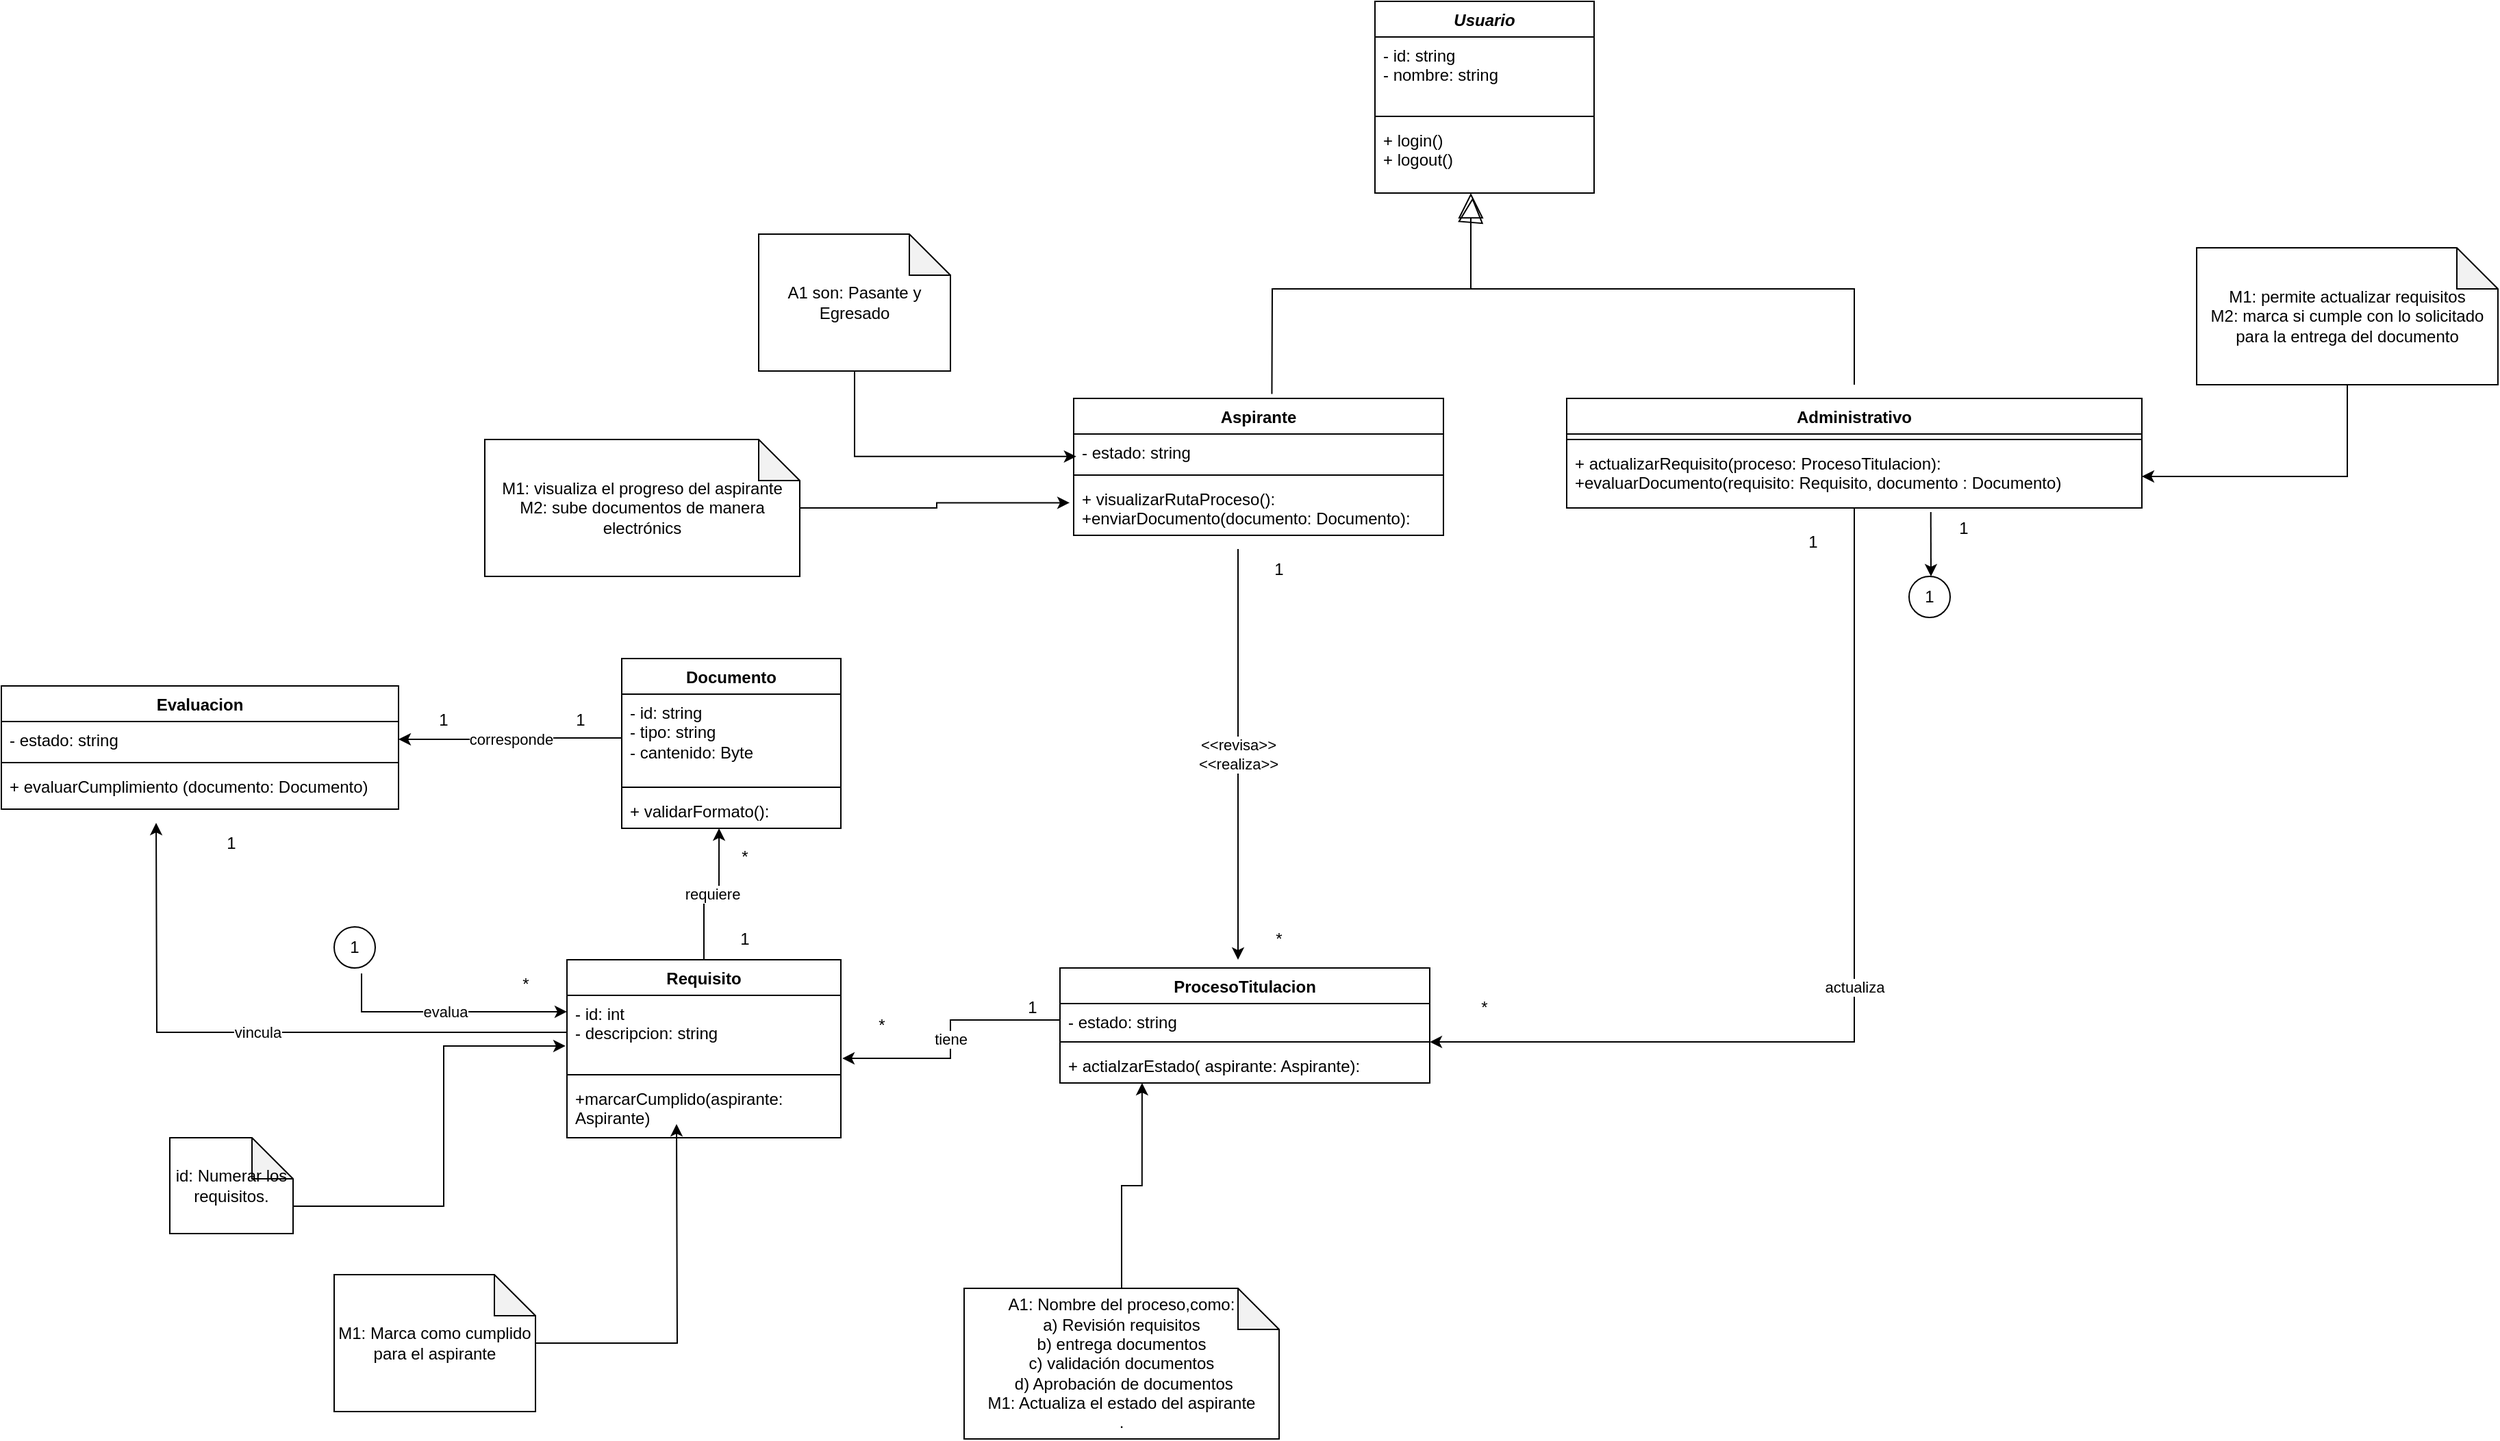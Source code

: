 <mxfile version="24.8.6">
  <diagram id="C5RBs43oDa-KdzZeNtuy" name="Page-1">
    <mxGraphModel dx="2261" dy="774" grid="1" gridSize="10" guides="1" tooltips="1" connect="1" arrows="1" fold="1" page="1" pageScale="1" pageWidth="827" pageHeight="1169" math="0" shadow="0">
      <root>
        <mxCell id="WIyWlLk6GJQsqaUBKTNV-0" />
        <mxCell id="WIyWlLk6GJQsqaUBKTNV-1" parent="WIyWlLk6GJQsqaUBKTNV-0" />
        <mxCell id="UPSF9Emg4kECZHour8UO-18" value="&lt;i&gt;Usuario&lt;/i&gt;" style="swimlane;fontStyle=1;align=center;verticalAlign=top;childLayout=stackLayout;horizontal=1;startSize=26;horizontalStack=0;resizeParent=1;resizeParentMax=0;resizeLast=0;collapsible=1;marginBottom=0;whiteSpace=wrap;html=1;" parent="WIyWlLk6GJQsqaUBKTNV-1" vertex="1">
          <mxGeometry x="300" y="230" width="160" height="140" as="geometry" />
        </mxCell>
        <mxCell id="UPSF9Emg4kECZHour8UO-19" value="&lt;div&gt;- id: string&lt;/div&gt;&lt;div&gt;- nombre: string&lt;/div&gt;" style="text;strokeColor=none;fillColor=none;align=left;verticalAlign=top;spacingLeft=4;spacingRight=4;overflow=hidden;rotatable=0;points=[[0,0.5],[1,0.5]];portConstraint=eastwest;whiteSpace=wrap;html=1;" parent="UPSF9Emg4kECZHour8UO-18" vertex="1">
          <mxGeometry y="26" width="160" height="54" as="geometry" />
        </mxCell>
        <mxCell id="UPSF9Emg4kECZHour8UO-20" value="" style="line;strokeWidth=1;fillColor=none;align=left;verticalAlign=middle;spacingTop=-1;spacingLeft=3;spacingRight=3;rotatable=0;labelPosition=right;points=[];portConstraint=eastwest;strokeColor=inherit;" parent="UPSF9Emg4kECZHour8UO-18" vertex="1">
          <mxGeometry y="80" width="160" height="8" as="geometry" />
        </mxCell>
        <mxCell id="UPSF9Emg4kECZHour8UO-21" value="&lt;div&gt;+ login()&lt;/div&gt;&lt;div&gt;+ logout()&lt;br&gt;&lt;/div&gt;" style="text;strokeColor=none;fillColor=none;align=left;verticalAlign=top;spacingLeft=4;spacingRight=4;overflow=hidden;rotatable=0;points=[[0,0.5],[1,0.5]];portConstraint=eastwest;whiteSpace=wrap;html=1;" parent="UPSF9Emg4kECZHour8UO-18" vertex="1">
          <mxGeometry y="88" width="160" height="52" as="geometry" />
        </mxCell>
        <mxCell id="UPSF9Emg4kECZHour8UO-22" value="Aspirante" style="swimlane;fontStyle=1;align=center;verticalAlign=top;childLayout=stackLayout;horizontal=1;startSize=26;horizontalStack=0;resizeParent=1;resizeParentMax=0;resizeLast=0;collapsible=1;marginBottom=0;whiteSpace=wrap;html=1;" parent="WIyWlLk6GJQsqaUBKTNV-1" vertex="1">
          <mxGeometry x="80" y="520" width="270" height="100" as="geometry" />
        </mxCell>
        <mxCell id="UPSF9Emg4kECZHour8UO-23" value="- estado: string" style="text;strokeColor=none;fillColor=none;align=left;verticalAlign=top;spacingLeft=4;spacingRight=4;overflow=hidden;rotatable=0;points=[[0,0.5],[1,0.5]];portConstraint=eastwest;whiteSpace=wrap;html=1;" parent="UPSF9Emg4kECZHour8UO-22" vertex="1">
          <mxGeometry y="26" width="270" height="26" as="geometry" />
        </mxCell>
        <mxCell id="UPSF9Emg4kECZHour8UO-24" value="" style="line;strokeWidth=1;fillColor=none;align=left;verticalAlign=middle;spacingTop=-1;spacingLeft=3;spacingRight=3;rotatable=0;labelPosition=right;points=[];portConstraint=eastwest;strokeColor=inherit;" parent="UPSF9Emg4kECZHour8UO-22" vertex="1">
          <mxGeometry y="52" width="270" height="8" as="geometry" />
        </mxCell>
        <mxCell id="UPSF9Emg4kECZHour8UO-25" value="&lt;div&gt;+ visualizarRutaProceso():&lt;/div&gt;&lt;div&gt;+enviarDocumento(documento: Documento):&lt;br&gt;&lt;/div&gt;" style="text;strokeColor=none;fillColor=none;align=left;verticalAlign=top;spacingLeft=4;spacingRight=4;overflow=hidden;rotatable=0;points=[[0,0.5],[1,0.5]];portConstraint=eastwest;whiteSpace=wrap;html=1;" parent="UPSF9Emg4kECZHour8UO-22" vertex="1">
          <mxGeometry y="60" width="270" height="40" as="geometry" />
        </mxCell>
        <mxCell id="UPSF9Emg4kECZHour8UO-26" value="Administrativo" style="swimlane;fontStyle=1;align=center;verticalAlign=top;childLayout=stackLayout;horizontal=1;startSize=26;horizontalStack=0;resizeParent=1;resizeParentMax=0;resizeLast=0;collapsible=1;marginBottom=0;whiteSpace=wrap;html=1;" parent="WIyWlLk6GJQsqaUBKTNV-1" vertex="1">
          <mxGeometry x="440" y="520" width="420" height="80" as="geometry" />
        </mxCell>
        <mxCell id="UPSF9Emg4kECZHour8UO-28" value="" style="line;strokeWidth=1;fillColor=none;align=left;verticalAlign=middle;spacingTop=-1;spacingLeft=3;spacingRight=3;rotatable=0;labelPosition=right;points=[];portConstraint=eastwest;strokeColor=inherit;" parent="UPSF9Emg4kECZHour8UO-26" vertex="1">
          <mxGeometry y="26" width="420" height="8" as="geometry" />
        </mxCell>
        <mxCell id="UPSF9Emg4kECZHour8UO-29" value="&lt;div&gt;+ actualizarRequisito(proceso: ProcesoTitulacion):&lt;/div&gt;&lt;div&gt;+evaluarDocumento(requisito: Requisito, documento : Documento)&lt;br&gt;&lt;/div&gt;" style="text;strokeColor=none;fillColor=none;align=left;verticalAlign=top;spacingLeft=4;spacingRight=4;overflow=hidden;rotatable=0;points=[[0,0.5],[1,0.5]];portConstraint=eastwest;whiteSpace=wrap;html=1;" parent="UPSF9Emg4kECZHour8UO-26" vertex="1">
          <mxGeometry y="34" width="420" height="46" as="geometry" />
        </mxCell>
        <mxCell id="UPSF9Emg4kECZHour8UO-31" style="edgeStyle=orthogonalEdgeStyle;rounded=0;orthogonalLoop=1;jettySize=auto;html=1;entryX=1;entryY=0.5;entryDx=0;entryDy=0;" parent="WIyWlLk6GJQsqaUBKTNV-1" source="UPSF9Emg4kECZHour8UO-30" target="UPSF9Emg4kECZHour8UO-29" edge="1">
          <mxGeometry relative="1" as="geometry" />
        </mxCell>
        <mxCell id="UPSF9Emg4kECZHour8UO-30" value="&lt;div&gt;M1: permite actualizar requisitos&lt;/div&gt;&lt;div&gt;M2: marca si cumple con lo solicitado para la entrega del documento&lt;br&gt;&lt;/div&gt;" style="shape=note;whiteSpace=wrap;html=1;backgroundOutline=1;darkOpacity=0.05;" parent="WIyWlLk6GJQsqaUBKTNV-1" vertex="1">
          <mxGeometry x="900" y="410" width="220" height="100" as="geometry" />
        </mxCell>
        <mxCell id="UPSF9Emg4kECZHour8UO-32" value="A1 son: Pasante y Egresado" style="shape=note;whiteSpace=wrap;html=1;backgroundOutline=1;darkOpacity=0.05;" parent="WIyWlLk6GJQsqaUBKTNV-1" vertex="1">
          <mxGeometry x="-150" y="400" width="140" height="100" as="geometry" />
        </mxCell>
        <mxCell id="UPSF9Emg4kECZHour8UO-33" style="edgeStyle=orthogonalEdgeStyle;rounded=0;orthogonalLoop=1;jettySize=auto;html=1;entryX=0.007;entryY=0.632;entryDx=0;entryDy=0;entryPerimeter=0;" parent="WIyWlLk6GJQsqaUBKTNV-1" source="UPSF9Emg4kECZHour8UO-32" target="UPSF9Emg4kECZHour8UO-23" edge="1">
          <mxGeometry relative="1" as="geometry" />
        </mxCell>
        <mxCell id="UPSF9Emg4kECZHour8UO-34" value="&lt;div&gt;M1: visualiza el progreso del aspirante&lt;/div&gt;&lt;div&gt;M2: sube documentos de manera electrónics&lt;br&gt;&lt;/div&gt;" style="shape=note;whiteSpace=wrap;html=1;backgroundOutline=1;darkOpacity=0.05;" parent="WIyWlLk6GJQsqaUBKTNV-1" vertex="1">
          <mxGeometry x="-350" y="550" width="230" height="100" as="geometry" />
        </mxCell>
        <mxCell id="UPSF9Emg4kECZHour8UO-35" style="edgeStyle=orthogonalEdgeStyle;rounded=0;orthogonalLoop=1;jettySize=auto;html=1;entryX=-0.011;entryY=0.406;entryDx=0;entryDy=0;entryPerimeter=0;" parent="WIyWlLk6GJQsqaUBKTNV-1" source="UPSF9Emg4kECZHour8UO-34" target="UPSF9Emg4kECZHour8UO-25" edge="1">
          <mxGeometry relative="1" as="geometry" />
        </mxCell>
        <mxCell id="UPSF9Emg4kECZHour8UO-37" value="" style="endArrow=block;endSize=16;endFill=0;html=1;rounded=0;exitX=0.5;exitY=0;exitDx=0;exitDy=0;" parent="WIyWlLk6GJQsqaUBKTNV-1" edge="1">
          <mxGeometry width="160" relative="1" as="geometry">
            <mxPoint x="650" y="510" as="sourcePoint" />
            <mxPoint x="370" y="370" as="targetPoint" />
            <Array as="points">
              <mxPoint x="650" y="440" />
              <mxPoint x="510" y="440" />
              <mxPoint x="370" y="440" />
            </Array>
          </mxGeometry>
        </mxCell>
        <mxCell id="UPSF9Emg4kECZHour8UO-38" value="" style="endArrow=block;endSize=16;endFill=0;html=1;rounded=0;exitX=0.536;exitY=-0.033;exitDx=0;exitDy=0;exitPerimeter=0;entryX=0.446;entryY=1.064;entryDx=0;entryDy=0;entryPerimeter=0;" parent="WIyWlLk6GJQsqaUBKTNV-1" source="UPSF9Emg4kECZHour8UO-22" target="UPSF9Emg4kECZHour8UO-21" edge="1">
          <mxGeometry width="160" relative="1" as="geometry">
            <mxPoint x="480" y="440" as="sourcePoint" />
            <mxPoint x="640" y="440" as="targetPoint" />
            <Array as="points">
              <mxPoint x="225" y="440" />
              <mxPoint x="370" y="440" />
              <mxPoint x="370" y="390" />
            </Array>
          </mxGeometry>
        </mxCell>
        <mxCell id="UPSF9Emg4kECZHour8UO-39" value="ProcesoTitulacion" style="swimlane;fontStyle=1;align=center;verticalAlign=top;childLayout=stackLayout;horizontal=1;startSize=26;horizontalStack=0;resizeParent=1;resizeParentMax=0;resizeLast=0;collapsible=1;marginBottom=0;whiteSpace=wrap;html=1;" parent="WIyWlLk6GJQsqaUBKTNV-1" vertex="1">
          <mxGeometry x="70" y="936" width="270" height="84" as="geometry" />
        </mxCell>
        <mxCell id="UPSF9Emg4kECZHour8UO-40" value="&lt;div&gt;- estado: string&lt;br&gt;&lt;/div&gt;" style="text;strokeColor=none;fillColor=none;align=left;verticalAlign=top;spacingLeft=4;spacingRight=4;overflow=hidden;rotatable=0;points=[[0,0.5],[1,0.5]];portConstraint=eastwest;whiteSpace=wrap;html=1;" parent="UPSF9Emg4kECZHour8UO-39" vertex="1">
          <mxGeometry y="26" width="270" height="24" as="geometry" />
        </mxCell>
        <mxCell id="UPSF9Emg4kECZHour8UO-41" value="" style="line;strokeWidth=1;fillColor=none;align=left;verticalAlign=middle;spacingTop=-1;spacingLeft=3;spacingRight=3;rotatable=0;labelPosition=right;points=[];portConstraint=eastwest;strokeColor=inherit;" parent="UPSF9Emg4kECZHour8UO-39" vertex="1">
          <mxGeometry y="50" width="270" height="8" as="geometry" />
        </mxCell>
        <mxCell id="UPSF9Emg4kECZHour8UO-42" value="+ actialzarEstado( aspirante: Aspirante):" style="text;strokeColor=none;fillColor=none;align=left;verticalAlign=top;spacingLeft=4;spacingRight=4;overflow=hidden;rotatable=0;points=[[0,0.5],[1,0.5]];portConstraint=eastwest;whiteSpace=wrap;html=1;" parent="UPSF9Emg4kECZHour8UO-39" vertex="1">
          <mxGeometry y="58" width="270" height="26" as="geometry" />
        </mxCell>
        <mxCell id="UPSF9Emg4kECZHour8UO-43" value="Requisito" style="swimlane;fontStyle=1;align=center;verticalAlign=top;childLayout=stackLayout;horizontal=1;startSize=26;horizontalStack=0;resizeParent=1;resizeParentMax=0;resizeLast=0;collapsible=1;marginBottom=0;whiteSpace=wrap;html=1;" parent="WIyWlLk6GJQsqaUBKTNV-1" vertex="1">
          <mxGeometry x="-290" y="930" width="200" height="130" as="geometry" />
        </mxCell>
        <mxCell id="Ok-GiyhGmuYMe_HsiDQv-15" value="vincula" style="edgeStyle=orthogonalEdgeStyle;rounded=0;orthogonalLoop=1;jettySize=auto;html=1;" edge="1" parent="UPSF9Emg4kECZHour8UO-43" source="UPSF9Emg4kECZHour8UO-44">
          <mxGeometry relative="1" as="geometry">
            <mxPoint x="-300" y="-100" as="targetPoint" />
          </mxGeometry>
        </mxCell>
        <mxCell id="UPSF9Emg4kECZHour8UO-44" value="&lt;div&gt;- id: int&lt;br&gt;&lt;/div&gt;&lt;div&gt;- descripcion: string&lt;br&gt;&lt;/div&gt;" style="text;strokeColor=none;fillColor=none;align=left;verticalAlign=top;spacingLeft=4;spacingRight=4;overflow=hidden;rotatable=0;points=[[0,0.5],[1,0.5]];portConstraint=eastwest;whiteSpace=wrap;html=1;" parent="UPSF9Emg4kECZHour8UO-43" vertex="1">
          <mxGeometry y="26" width="200" height="54" as="geometry" />
        </mxCell>
        <mxCell id="UPSF9Emg4kECZHour8UO-45" value="" style="line;strokeWidth=1;fillColor=none;align=left;verticalAlign=middle;spacingTop=-1;spacingLeft=3;spacingRight=3;rotatable=0;labelPosition=right;points=[];portConstraint=eastwest;strokeColor=inherit;" parent="UPSF9Emg4kECZHour8UO-43" vertex="1">
          <mxGeometry y="80" width="200" height="8" as="geometry" />
        </mxCell>
        <mxCell id="UPSF9Emg4kECZHour8UO-46" value="+marcarCumplido(aspirante: Aspirante)" style="text;strokeColor=none;fillColor=none;align=left;verticalAlign=top;spacingLeft=4;spacingRight=4;overflow=hidden;rotatable=0;points=[[0,0.5],[1,0.5]];portConstraint=eastwest;whiteSpace=wrap;html=1;" parent="UPSF9Emg4kECZHour8UO-43" vertex="1">
          <mxGeometry y="88" width="200" height="42" as="geometry" />
        </mxCell>
        <mxCell id="UPSF9Emg4kECZHour8UO-47" value="Documento" style="swimlane;fontStyle=1;align=center;verticalAlign=top;childLayout=stackLayout;horizontal=1;startSize=26;horizontalStack=0;resizeParent=1;resizeParentMax=0;resizeLast=0;collapsible=1;marginBottom=0;whiteSpace=wrap;html=1;" parent="WIyWlLk6GJQsqaUBKTNV-1" vertex="1">
          <mxGeometry x="-250" y="710" width="160" height="124" as="geometry" />
        </mxCell>
        <mxCell id="UPSF9Emg4kECZHour8UO-48" value="&lt;div&gt;- id: string&lt;/div&gt;&lt;div&gt;- tipo: string&lt;/div&gt;&lt;div&gt;- cantenido: Byte&lt;br&gt;&lt;/div&gt;" style="text;strokeColor=none;fillColor=none;align=left;verticalAlign=top;spacingLeft=4;spacingRight=4;overflow=hidden;rotatable=0;points=[[0,0.5],[1,0.5]];portConstraint=eastwest;whiteSpace=wrap;html=1;" parent="UPSF9Emg4kECZHour8UO-47" vertex="1">
          <mxGeometry y="26" width="160" height="64" as="geometry" />
        </mxCell>
        <mxCell id="UPSF9Emg4kECZHour8UO-49" value="" style="line;strokeWidth=1;fillColor=none;align=left;verticalAlign=middle;spacingTop=-1;spacingLeft=3;spacingRight=3;rotatable=0;labelPosition=right;points=[];portConstraint=eastwest;strokeColor=inherit;" parent="UPSF9Emg4kECZHour8UO-47" vertex="1">
          <mxGeometry y="90" width="160" height="8" as="geometry" />
        </mxCell>
        <mxCell id="UPSF9Emg4kECZHour8UO-50" value="+ validarFormato():" style="text;strokeColor=none;fillColor=none;align=left;verticalAlign=top;spacingLeft=4;spacingRight=4;overflow=hidden;rotatable=0;points=[[0,0.5],[1,0.5]];portConstraint=eastwest;whiteSpace=wrap;html=1;" parent="UPSF9Emg4kECZHour8UO-47" vertex="1">
          <mxGeometry y="98" width="160" height="26" as="geometry" />
        </mxCell>
        <mxCell id="UPSF9Emg4kECZHour8UO-56" value="1" style="text;html=1;align=center;verticalAlign=middle;whiteSpace=wrap;rounded=0;" parent="WIyWlLk6GJQsqaUBKTNV-1" vertex="1">
          <mxGeometry x="200" y="630" width="60" height="30" as="geometry" />
        </mxCell>
        <mxCell id="UPSF9Emg4kECZHour8UO-57" value="*" style="text;html=1;align=center;verticalAlign=middle;whiteSpace=wrap;rounded=0;" parent="WIyWlLk6GJQsqaUBKTNV-1" vertex="1">
          <mxGeometry x="200" y="900" width="60" height="30" as="geometry" />
        </mxCell>
        <mxCell id="UPSF9Emg4kECZHour8UO-59" value="1" style="text;html=1;align=center;verticalAlign=middle;whiteSpace=wrap;rounded=0;" parent="WIyWlLk6GJQsqaUBKTNV-1" vertex="1">
          <mxGeometry x="20" y="950" width="60" height="30" as="geometry" />
        </mxCell>
        <mxCell id="UPSF9Emg4kECZHour8UO-61" value="*" style="text;html=1;align=center;verticalAlign=middle;whiteSpace=wrap;rounded=0;" parent="WIyWlLk6GJQsqaUBKTNV-1" vertex="1">
          <mxGeometry x="-90" y="963" width="60" height="30" as="geometry" />
        </mxCell>
        <mxCell id="UPSF9Emg4kECZHour8UO-63" value="1" style="text;html=1;align=center;verticalAlign=middle;whiteSpace=wrap;rounded=0;" parent="WIyWlLk6GJQsqaUBKTNV-1" vertex="1">
          <mxGeometry x="-190" y="900" width="60" height="30" as="geometry" />
        </mxCell>
        <mxCell id="UPSF9Emg4kECZHour8UO-64" value="*" style="text;html=1;align=center;verticalAlign=middle;whiteSpace=wrap;rounded=0;" parent="WIyWlLk6GJQsqaUBKTNV-1" vertex="1">
          <mxGeometry x="-190" y="840" width="60" height="30" as="geometry" />
        </mxCell>
        <mxCell id="UPSF9Emg4kECZHour8UO-69" value="1" style="ellipse;whiteSpace=wrap;html=1;" parent="WIyWlLk6GJQsqaUBKTNV-1" vertex="1">
          <mxGeometry x="690" y="650" width="30" height="30" as="geometry" />
        </mxCell>
        <mxCell id="UPSF9Emg4kECZHour8UO-70" value="1" style="ellipse;whiteSpace=wrap;html=1;" parent="WIyWlLk6GJQsqaUBKTNV-1" vertex="1">
          <mxGeometry x="-460" y="906" width="30" height="30" as="geometry" />
        </mxCell>
        <mxCell id="UPSF9Emg4kECZHour8UO-78" value="&lt;div&gt;id: Numerar los requisitos.&lt;/div&gt;" style="shape=note;whiteSpace=wrap;html=1;backgroundOutline=1;darkOpacity=0.05;" parent="WIyWlLk6GJQsqaUBKTNV-1" vertex="1">
          <mxGeometry x="-580" y="1060" width="90" height="70" as="geometry" />
        </mxCell>
        <mxCell id="UPSF9Emg4kECZHour8UO-79" style="edgeStyle=orthogonalEdgeStyle;rounded=0;orthogonalLoop=1;jettySize=auto;html=1;entryX=-0.005;entryY=0.685;entryDx=0;entryDy=0;entryPerimeter=0;" parent="WIyWlLk6GJQsqaUBKTNV-1" source="UPSF9Emg4kECZHour8UO-78" target="UPSF9Emg4kECZHour8UO-44" edge="1">
          <mxGeometry relative="1" as="geometry">
            <Array as="points">
              <mxPoint x="-380" y="1110" />
              <mxPoint x="-380" y="993" />
            </Array>
          </mxGeometry>
        </mxCell>
        <mxCell id="UPSF9Emg4kECZHour8UO-82" style="edgeStyle=orthogonalEdgeStyle;rounded=0;orthogonalLoop=1;jettySize=auto;html=1;" parent="WIyWlLk6GJQsqaUBKTNV-1" source="UPSF9Emg4kECZHour8UO-80" edge="1">
          <mxGeometry relative="1" as="geometry">
            <mxPoint x="-210" y="1050" as="targetPoint" />
          </mxGeometry>
        </mxCell>
        <mxCell id="UPSF9Emg4kECZHour8UO-80" value="M1: Marca como cumplido para el aspirante" style="shape=note;whiteSpace=wrap;html=1;backgroundOutline=1;darkOpacity=0.05;" parent="WIyWlLk6GJQsqaUBKTNV-1" vertex="1">
          <mxGeometry x="-460" y="1160" width="147" height="100" as="geometry" />
        </mxCell>
        <mxCell id="UPSF9Emg4kECZHour8UO-83" value="&lt;div&gt;A1: Nombre del proceso,como:&lt;/div&gt;&lt;div&gt;&lt;div&gt;a) Revisión requisitos&lt;/div&gt;&lt;div&gt;b) entrega documentos&lt;/div&gt;&lt;div&gt;c) validación documentos&lt;/div&gt;&lt;div&gt;&amp;nbsp;d) Aprobación de documentos&lt;/div&gt;&lt;/div&gt;&lt;div&gt;M1: Actualiza el estado del aspirante&lt;br&gt;&lt;/div&gt;&lt;div&gt;. &lt;br&gt;&lt;/div&gt;" style="shape=note;whiteSpace=wrap;html=1;backgroundOutline=1;darkOpacity=0.05;" parent="WIyWlLk6GJQsqaUBKTNV-1" vertex="1">
          <mxGeometry y="1170" width="230" height="110" as="geometry" />
        </mxCell>
        <mxCell id="UPSF9Emg4kECZHour8UO-84" style="edgeStyle=orthogonalEdgeStyle;rounded=0;orthogonalLoop=1;jettySize=auto;html=1;entryX=0.222;entryY=1;entryDx=0;entryDy=0;entryPerimeter=0;" parent="WIyWlLk6GJQsqaUBKTNV-1" source="UPSF9Emg4kECZHour8UO-83" target="UPSF9Emg4kECZHour8UO-42" edge="1">
          <mxGeometry relative="1" as="geometry" />
        </mxCell>
        <mxCell id="UPSF9Emg4kECZHour8UO-86" value="Evaluacion" style="swimlane;fontStyle=1;align=center;verticalAlign=top;childLayout=stackLayout;horizontal=1;startSize=26;horizontalStack=0;resizeParent=1;resizeParentMax=0;resizeLast=0;collapsible=1;marginBottom=0;whiteSpace=wrap;html=1;" parent="WIyWlLk6GJQsqaUBKTNV-1" vertex="1">
          <mxGeometry x="-703" y="730" width="290" height="90" as="geometry" />
        </mxCell>
        <mxCell id="UPSF9Emg4kECZHour8UO-87" value="- estado: string" style="text;strokeColor=none;fillColor=none;align=left;verticalAlign=top;spacingLeft=4;spacingRight=4;overflow=hidden;rotatable=0;points=[[0,0.5],[1,0.5]];portConstraint=eastwest;whiteSpace=wrap;html=1;" parent="UPSF9Emg4kECZHour8UO-86" vertex="1">
          <mxGeometry y="26" width="290" height="26" as="geometry" />
        </mxCell>
        <mxCell id="UPSF9Emg4kECZHour8UO-88" value="" style="line;strokeWidth=1;fillColor=none;align=left;verticalAlign=middle;spacingTop=-1;spacingLeft=3;spacingRight=3;rotatable=0;labelPosition=right;points=[];portConstraint=eastwest;strokeColor=inherit;" parent="UPSF9Emg4kECZHour8UO-86" vertex="1">
          <mxGeometry y="52" width="290" height="8" as="geometry" />
        </mxCell>
        <mxCell id="UPSF9Emg4kECZHour8UO-89" value="+ evaluarCumplimiento (documento: Documento)" style="text;strokeColor=none;fillColor=none;align=left;verticalAlign=top;spacingLeft=4;spacingRight=4;overflow=hidden;rotatable=0;points=[[0,0.5],[1,0.5]];portConstraint=eastwest;whiteSpace=wrap;html=1;" parent="UPSF9Emg4kECZHour8UO-86" vertex="1">
          <mxGeometry y="60" width="290" height="30" as="geometry" />
        </mxCell>
        <mxCell id="UPSF9Emg4kECZHour8UO-94" value="1" style="text;html=1;align=center;verticalAlign=middle;whiteSpace=wrap;rounded=0;" parent="WIyWlLk6GJQsqaUBKTNV-1" vertex="1">
          <mxGeometry x="-565" y="830" width="60" height="30" as="geometry" />
        </mxCell>
        <mxCell id="UPSF9Emg4kECZHour8UO-96" value="1" style="text;html=1;align=center;verticalAlign=middle;whiteSpace=wrap;rounded=0;" parent="WIyWlLk6GJQsqaUBKTNV-1" vertex="1">
          <mxGeometry x="-410" y="740" width="60" height="30" as="geometry" />
        </mxCell>
        <mxCell id="UPSF9Emg4kECZHour8UO-97" value="1" style="text;html=1;align=center;verticalAlign=middle;whiteSpace=wrap;rounded=0;" parent="WIyWlLk6GJQsqaUBKTNV-1" vertex="1">
          <mxGeometry x="-310" y="740" width="60" height="30" as="geometry" />
        </mxCell>
        <mxCell id="Ok-GiyhGmuYMe_HsiDQv-4" value="&lt;div&gt;&amp;lt;&amp;lt;revisa&amp;gt;&amp;gt;&lt;/div&gt;&lt;div&gt;&amp;lt;&amp;lt;realiza&amp;gt;&amp;gt;&lt;br&gt;&lt;/div&gt;" style="endArrow=classic;html=1;rounded=0;exitX=0;exitY=0;exitDx=0;exitDy=0;entryX=0;entryY=1;entryDx=0;entryDy=0;" edge="1" parent="WIyWlLk6GJQsqaUBKTNV-1" source="UPSF9Emg4kECZHour8UO-56" target="UPSF9Emg4kECZHour8UO-57">
          <mxGeometry width="50" height="50" relative="1" as="geometry">
            <mxPoint x="201.94" y="618.5" as="sourcePoint" />
            <mxPoint x="208.06" y="925.5" as="targetPoint" />
          </mxGeometry>
        </mxCell>
        <mxCell id="Ok-GiyhGmuYMe_HsiDQv-10" value="requiere" style="edgeStyle=orthogonalEdgeStyle;rounded=0;orthogonalLoop=1;jettySize=auto;html=1;entryX=0.444;entryY=1;entryDx=0;entryDy=0;entryPerimeter=0;" edge="1" parent="WIyWlLk6GJQsqaUBKTNV-1" source="UPSF9Emg4kECZHour8UO-43" target="UPSF9Emg4kECZHour8UO-50">
          <mxGeometry relative="1" as="geometry" />
        </mxCell>
        <mxCell id="Ok-GiyhGmuYMe_HsiDQv-11" value="corresponde" style="edgeStyle=orthogonalEdgeStyle;rounded=0;orthogonalLoop=1;jettySize=auto;html=1;" edge="1" parent="WIyWlLk6GJQsqaUBKTNV-1" source="UPSF9Emg4kECZHour8UO-48" target="UPSF9Emg4kECZHour8UO-87">
          <mxGeometry relative="1" as="geometry" />
        </mxCell>
        <mxCell id="Ok-GiyhGmuYMe_HsiDQv-12" value="actualiza" style="edgeStyle=orthogonalEdgeStyle;rounded=0;orthogonalLoop=1;jettySize=auto;html=1;entryX=1;entryY=1.167;entryDx=0;entryDy=0;entryPerimeter=0;" edge="1" parent="WIyWlLk6GJQsqaUBKTNV-1" source="UPSF9Emg4kECZHour8UO-26" target="UPSF9Emg4kECZHour8UO-40">
          <mxGeometry relative="1" as="geometry" />
        </mxCell>
        <mxCell id="Ok-GiyhGmuYMe_HsiDQv-13" value="" style="endArrow=classic;html=1;rounded=0;exitX=0.633;exitY=1.065;exitDx=0;exitDy=0;exitPerimeter=0;" edge="1" parent="WIyWlLk6GJQsqaUBKTNV-1" source="UPSF9Emg4kECZHour8UO-29">
          <mxGeometry width="50" height="50" relative="1" as="geometry">
            <mxPoint x="330" y="880" as="sourcePoint" />
            <mxPoint x="706" y="650" as="targetPoint" />
          </mxGeometry>
        </mxCell>
        <mxCell id="Ok-GiyhGmuYMe_HsiDQv-14" value="tiene" style="edgeStyle=orthogonalEdgeStyle;rounded=0;orthogonalLoop=1;jettySize=auto;html=1;entryX=1.005;entryY=0.852;entryDx=0;entryDy=0;entryPerimeter=0;" edge="1" parent="WIyWlLk6GJQsqaUBKTNV-1" source="UPSF9Emg4kECZHour8UO-40" target="UPSF9Emg4kECZHour8UO-44">
          <mxGeometry relative="1" as="geometry" />
        </mxCell>
        <mxCell id="Ok-GiyhGmuYMe_HsiDQv-16" value="evalua" style="endArrow=classic;html=1;rounded=0;entryX=0;entryY=0.222;entryDx=0;entryDy=0;entryPerimeter=0;" edge="1" parent="WIyWlLk6GJQsqaUBKTNV-1" target="UPSF9Emg4kECZHour8UO-44">
          <mxGeometry width="50" height="50" relative="1" as="geometry">
            <mxPoint x="-440" y="940" as="sourcePoint" />
            <mxPoint x="-240" y="920" as="targetPoint" />
            <Array as="points">
              <mxPoint x="-440" y="968" />
            </Array>
          </mxGeometry>
        </mxCell>
        <mxCell id="Ok-GiyhGmuYMe_HsiDQv-26" value="1" style="text;html=1;align=center;verticalAlign=middle;whiteSpace=wrap;rounded=0;" vertex="1" parent="WIyWlLk6GJQsqaUBKTNV-1">
          <mxGeometry x="590" y="610" width="60" height="30" as="geometry" />
        </mxCell>
        <mxCell id="Ok-GiyhGmuYMe_HsiDQv-27" value="*" style="text;html=1;align=center;verticalAlign=middle;whiteSpace=wrap;rounded=0;" vertex="1" parent="WIyWlLk6GJQsqaUBKTNV-1">
          <mxGeometry x="350" y="950" width="60" height="30" as="geometry" />
        </mxCell>
        <mxCell id="Ok-GiyhGmuYMe_HsiDQv-28" value="1" style="text;html=1;align=center;verticalAlign=middle;whiteSpace=wrap;rounded=0;" vertex="1" parent="WIyWlLk6GJQsqaUBKTNV-1">
          <mxGeometry x="700" y="600" width="60" height="30" as="geometry" />
        </mxCell>
        <mxCell id="Ok-GiyhGmuYMe_HsiDQv-30" value="*" style="text;html=1;align=center;verticalAlign=middle;whiteSpace=wrap;rounded=0;" vertex="1" parent="WIyWlLk6GJQsqaUBKTNV-1">
          <mxGeometry x="-340" y="933" width="40" height="30" as="geometry" />
        </mxCell>
      </root>
    </mxGraphModel>
  </diagram>
</mxfile>
